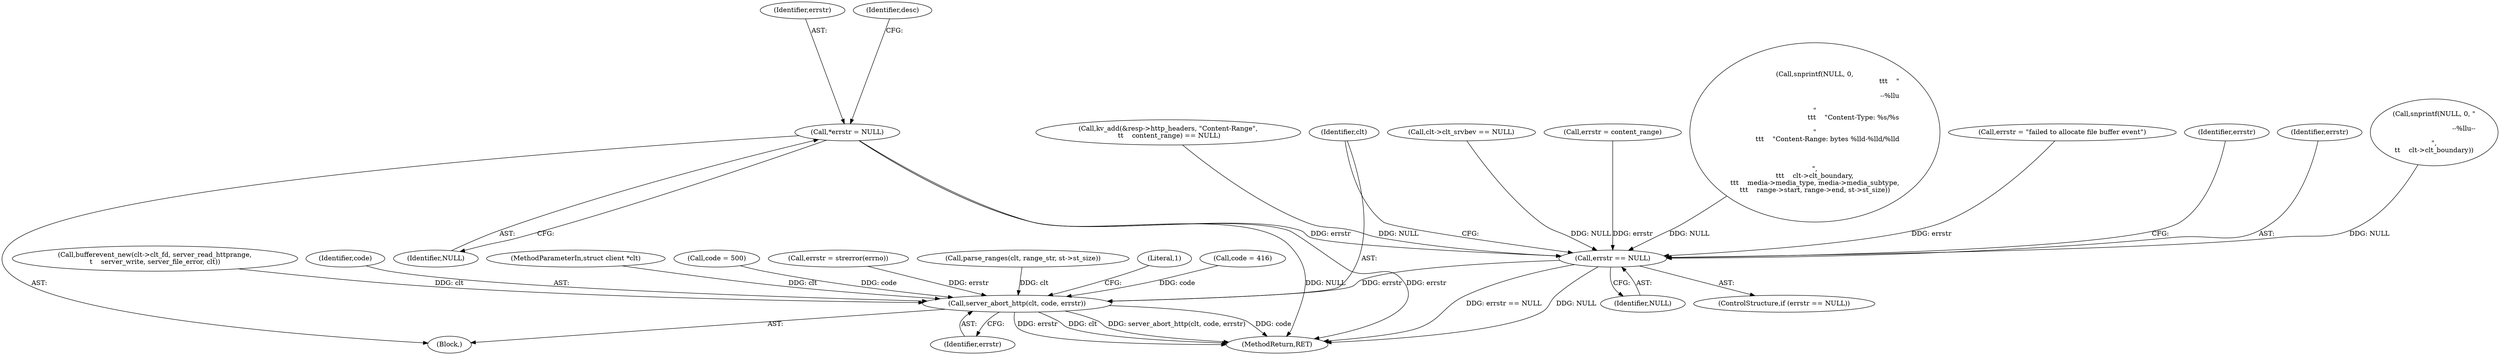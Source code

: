 digraph "0_src_142cfc82b932bc211218fbd7bdda8c7ce83f19df_1@pointer" {
"1000163" [label="(Call,*errstr = NULL)"];
"1000540" [label="(Call,errstr == NULL)"];
"1000547" [label="(Call,server_abort_http(clt, code, errstr))"];
"1000182" [label="(Call,parse_ranges(clt, range_str, st->st_size))"];
"1000258" [label="(Call,kv_add(&resp->http_headers, \"Content-Range\",\n \t\t    content_range) == NULL)"];
"1000540" [label="(Call,errstr == NULL)"];
"1000553" [label="(Literal,1)"];
"1000165" [label="(Identifier,NULL)"];
"1000466" [label="(Call,clt->clt_srvbev == NULL)"];
"1000190" [label="(Call,code = 416)"];
"1000164" [label="(Identifier,errstr)"];
"1000457" [label="(Call,bufferevent_new(clt->clt_fd, server_read_httprange,\n\t    server_write, server_file_error, clt))"];
"1000169" [label="(Identifier,desc)"];
"1000542" [label="(Identifier,NULL)"];
"1000203" [label="(Call,errstr = content_range)"];
"1000548" [label="(Identifier,clt)"];
"1000320" [label="(Call,snprintf(NULL, 0,\n\t\t\t    \"\r\n--%llu\r\n\"\n\t\t\t    \"Content-Type: %s/%s\r\n\"\n \t\t\t    \"Content-Range: bytes %lld-%lld/%lld\r\n\r\n\",\n\t\t\t    clt->clt_boundary,\n\t\t\t    media->media_type, media->media_subtype,\n\t\t\t    range->start, range->end, st->st_size))"];
"1000554" [label="(MethodReturn,RET)"];
"1000539" [label="(ControlStructure,if (errstr == NULL))"];
"1000472" [label="(Call,errstr = \"failed to allocate file buffer event\")"];
"1000544" [label="(Identifier,errstr)"];
"1000541" [label="(Identifier,errstr)"];
"1000549" [label="(Identifier,code)"];
"1000112" [label="(MethodParameterIn,struct client *clt)"];
"1000163" [label="(Call,*errstr = NULL)"];
"1000116" [label="(Block,)"];
"1000547" [label="(Call,server_abort_http(clt, code, errstr))"];
"1000550" [label="(Identifier,errstr)"];
"1000361" [label="(Call,snprintf(NULL, 0, \"\r\n--%llu--\r\n\",\n\t\t    clt->clt_boundary))"];
"1000150" [label="(Call,code = 500)"];
"1000543" [label="(Call,errstr = strerror(errno))"];
"1000163" -> "1000116"  [label="AST: "];
"1000163" -> "1000165"  [label="CFG: "];
"1000164" -> "1000163"  [label="AST: "];
"1000165" -> "1000163"  [label="AST: "];
"1000169" -> "1000163"  [label="CFG: "];
"1000163" -> "1000554"  [label="DDG: errstr"];
"1000163" -> "1000554"  [label="DDG: NULL"];
"1000163" -> "1000540"  [label="DDG: errstr"];
"1000540" -> "1000539"  [label="AST: "];
"1000540" -> "1000542"  [label="CFG: "];
"1000541" -> "1000540"  [label="AST: "];
"1000542" -> "1000540"  [label="AST: "];
"1000544" -> "1000540"  [label="CFG: "];
"1000548" -> "1000540"  [label="CFG: "];
"1000540" -> "1000554"  [label="DDG: errstr == NULL"];
"1000540" -> "1000554"  [label="DDG: NULL"];
"1000472" -> "1000540"  [label="DDG: errstr"];
"1000203" -> "1000540"  [label="DDG: errstr"];
"1000361" -> "1000540"  [label="DDG: NULL"];
"1000320" -> "1000540"  [label="DDG: NULL"];
"1000258" -> "1000540"  [label="DDG: NULL"];
"1000466" -> "1000540"  [label="DDG: NULL"];
"1000540" -> "1000547"  [label="DDG: errstr"];
"1000547" -> "1000116"  [label="AST: "];
"1000547" -> "1000550"  [label="CFG: "];
"1000548" -> "1000547"  [label="AST: "];
"1000549" -> "1000547"  [label="AST: "];
"1000550" -> "1000547"  [label="AST: "];
"1000553" -> "1000547"  [label="CFG: "];
"1000547" -> "1000554"  [label="DDG: errstr"];
"1000547" -> "1000554"  [label="DDG: clt"];
"1000547" -> "1000554"  [label="DDG: server_abort_http(clt, code, errstr)"];
"1000547" -> "1000554"  [label="DDG: code"];
"1000182" -> "1000547"  [label="DDG: clt"];
"1000457" -> "1000547"  [label="DDG: clt"];
"1000112" -> "1000547"  [label="DDG: clt"];
"1000150" -> "1000547"  [label="DDG: code"];
"1000190" -> "1000547"  [label="DDG: code"];
"1000543" -> "1000547"  [label="DDG: errstr"];
}
